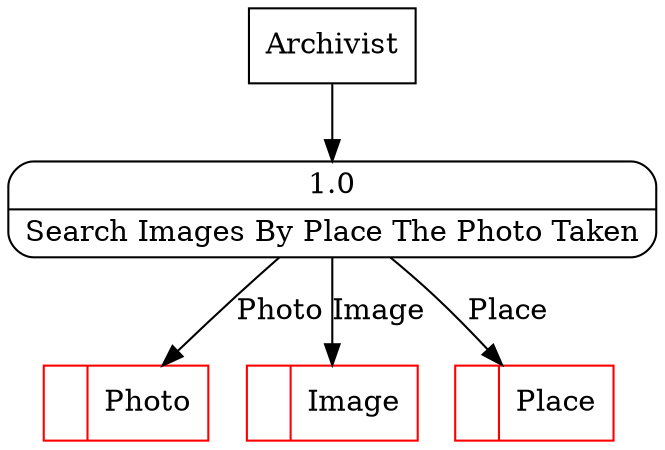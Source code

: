 digraph dfd2{ 
node[shape=record]
200 [label="<f0>  |<f1> Photo " color=red];
201 [label="<f0>  |<f1> Image " color=red];
202 [label="<f0>  |<f1> Place " color=red];
203 [label="Archivist" shape=box];
204 [label="{<f0> 1.0|<f1> Search Images By Place The Photo Taken }" shape=Mrecord];
203 -> 204
204 -> 201 [label="Image"]
204 -> 202 [label="Place"]
204 -> 200 [label="Photo"]
}